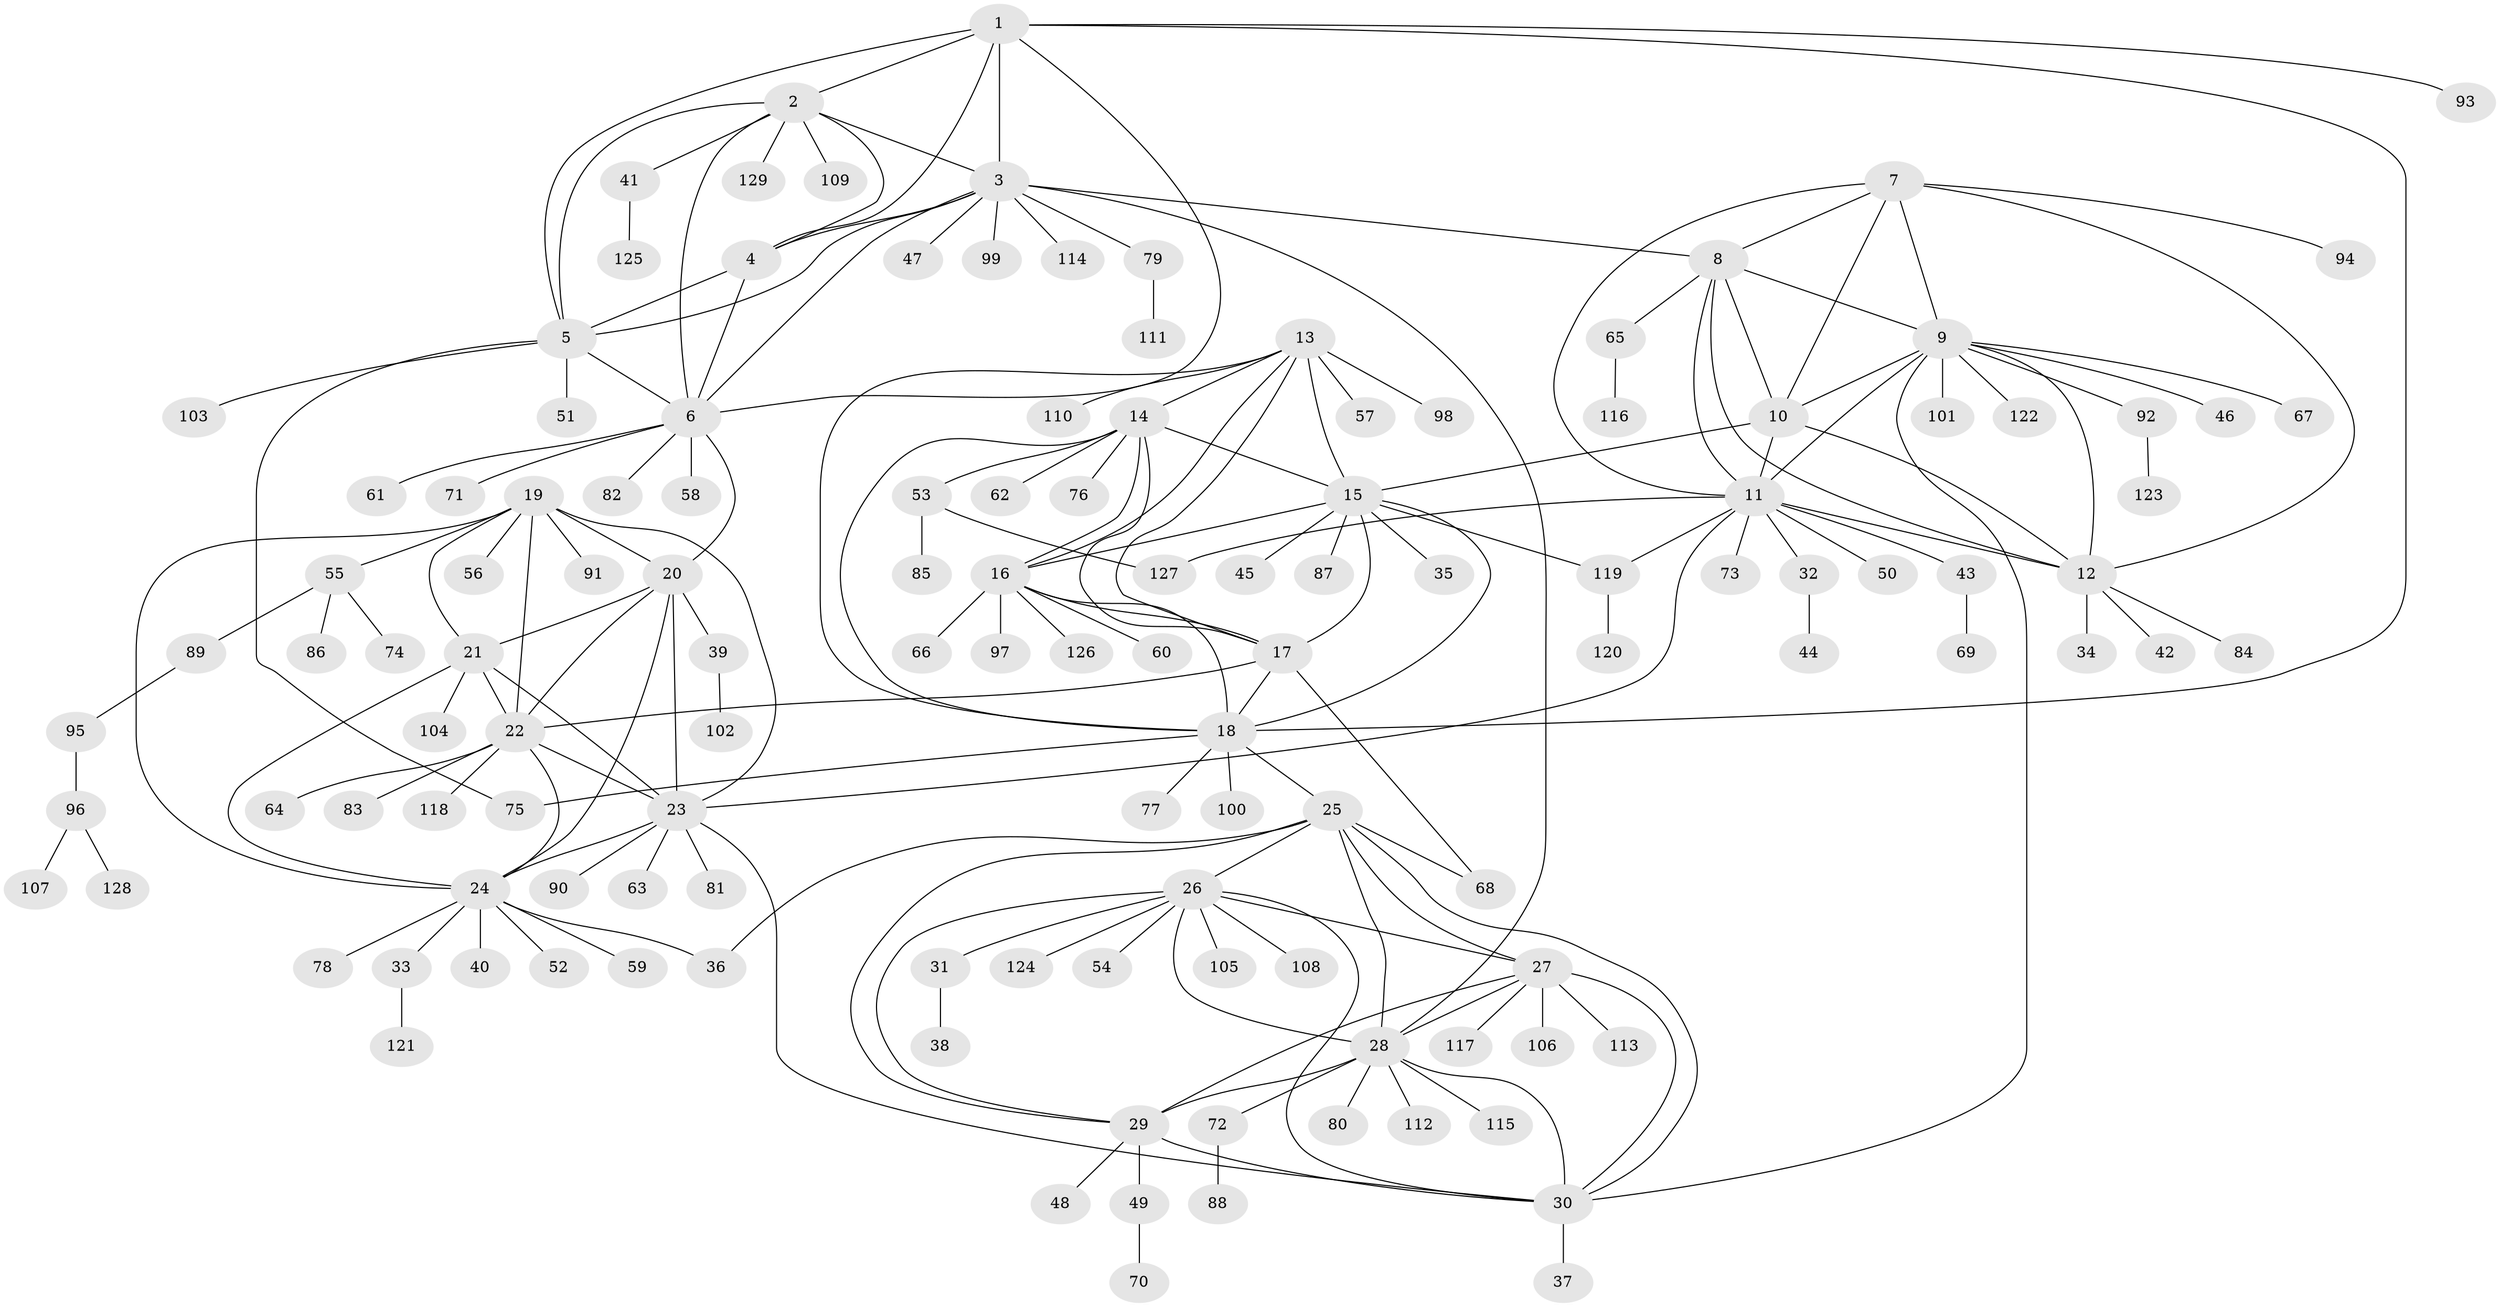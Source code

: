 // coarse degree distribution, {5: 0.125, 3: 0.075, 7: 0.1, 4: 0.075, 6: 0.1, 9: 0.025, 8: 0.025, 1: 0.325, 2: 0.15}
// Generated by graph-tools (version 1.1) at 2025/52/03/04/25 22:52:34]
// undirected, 129 vertices, 189 edges
graph export_dot {
  node [color=gray90,style=filled];
  1;
  2;
  3;
  4;
  5;
  6;
  7;
  8;
  9;
  10;
  11;
  12;
  13;
  14;
  15;
  16;
  17;
  18;
  19;
  20;
  21;
  22;
  23;
  24;
  25;
  26;
  27;
  28;
  29;
  30;
  31;
  32;
  33;
  34;
  35;
  36;
  37;
  38;
  39;
  40;
  41;
  42;
  43;
  44;
  45;
  46;
  47;
  48;
  49;
  50;
  51;
  52;
  53;
  54;
  55;
  56;
  57;
  58;
  59;
  60;
  61;
  62;
  63;
  64;
  65;
  66;
  67;
  68;
  69;
  70;
  71;
  72;
  73;
  74;
  75;
  76;
  77;
  78;
  79;
  80;
  81;
  82;
  83;
  84;
  85;
  86;
  87;
  88;
  89;
  90;
  91;
  92;
  93;
  94;
  95;
  96;
  97;
  98;
  99;
  100;
  101;
  102;
  103;
  104;
  105;
  106;
  107;
  108;
  109;
  110;
  111;
  112;
  113;
  114;
  115;
  116;
  117;
  118;
  119;
  120;
  121;
  122;
  123;
  124;
  125;
  126;
  127;
  128;
  129;
  1 -- 2;
  1 -- 3;
  1 -- 4;
  1 -- 5;
  1 -- 6;
  1 -- 18;
  1 -- 93;
  2 -- 3;
  2 -- 4;
  2 -- 5;
  2 -- 6;
  2 -- 41;
  2 -- 109;
  2 -- 129;
  3 -- 4;
  3 -- 5;
  3 -- 6;
  3 -- 8;
  3 -- 28;
  3 -- 47;
  3 -- 79;
  3 -- 99;
  3 -- 114;
  4 -- 5;
  4 -- 6;
  5 -- 6;
  5 -- 51;
  5 -- 75;
  5 -- 103;
  6 -- 20;
  6 -- 58;
  6 -- 61;
  6 -- 71;
  6 -- 82;
  7 -- 8;
  7 -- 9;
  7 -- 10;
  7 -- 11;
  7 -- 12;
  7 -- 94;
  8 -- 9;
  8 -- 10;
  8 -- 11;
  8 -- 12;
  8 -- 65;
  9 -- 10;
  9 -- 11;
  9 -- 12;
  9 -- 30;
  9 -- 46;
  9 -- 67;
  9 -- 92;
  9 -- 101;
  9 -- 122;
  10 -- 11;
  10 -- 12;
  10 -- 15;
  11 -- 12;
  11 -- 23;
  11 -- 32;
  11 -- 43;
  11 -- 50;
  11 -- 73;
  11 -- 119;
  11 -- 127;
  12 -- 34;
  12 -- 42;
  12 -- 84;
  13 -- 14;
  13 -- 15;
  13 -- 16;
  13 -- 17;
  13 -- 18;
  13 -- 57;
  13 -- 98;
  13 -- 110;
  14 -- 15;
  14 -- 16;
  14 -- 17;
  14 -- 18;
  14 -- 53;
  14 -- 62;
  14 -- 76;
  15 -- 16;
  15 -- 17;
  15 -- 18;
  15 -- 35;
  15 -- 45;
  15 -- 87;
  15 -- 119;
  16 -- 17;
  16 -- 18;
  16 -- 60;
  16 -- 66;
  16 -- 97;
  16 -- 126;
  17 -- 18;
  17 -- 22;
  17 -- 68;
  18 -- 25;
  18 -- 75;
  18 -- 77;
  18 -- 100;
  19 -- 20;
  19 -- 21;
  19 -- 22;
  19 -- 23;
  19 -- 24;
  19 -- 55;
  19 -- 56;
  19 -- 91;
  20 -- 21;
  20 -- 22;
  20 -- 23;
  20 -- 24;
  20 -- 39;
  21 -- 22;
  21 -- 23;
  21 -- 24;
  21 -- 104;
  22 -- 23;
  22 -- 24;
  22 -- 64;
  22 -- 83;
  22 -- 118;
  23 -- 24;
  23 -- 30;
  23 -- 63;
  23 -- 81;
  23 -- 90;
  24 -- 33;
  24 -- 36;
  24 -- 40;
  24 -- 52;
  24 -- 59;
  24 -- 78;
  25 -- 26;
  25 -- 27;
  25 -- 28;
  25 -- 29;
  25 -- 30;
  25 -- 36;
  25 -- 68;
  26 -- 27;
  26 -- 28;
  26 -- 29;
  26 -- 30;
  26 -- 31;
  26 -- 54;
  26 -- 105;
  26 -- 108;
  26 -- 124;
  27 -- 28;
  27 -- 29;
  27 -- 30;
  27 -- 106;
  27 -- 113;
  27 -- 117;
  28 -- 29;
  28 -- 30;
  28 -- 72;
  28 -- 80;
  28 -- 112;
  28 -- 115;
  29 -- 30;
  29 -- 48;
  29 -- 49;
  30 -- 37;
  31 -- 38;
  32 -- 44;
  33 -- 121;
  39 -- 102;
  41 -- 125;
  43 -- 69;
  49 -- 70;
  53 -- 85;
  53 -- 127;
  55 -- 74;
  55 -- 86;
  55 -- 89;
  65 -- 116;
  72 -- 88;
  79 -- 111;
  89 -- 95;
  92 -- 123;
  95 -- 96;
  96 -- 107;
  96 -- 128;
  119 -- 120;
}
